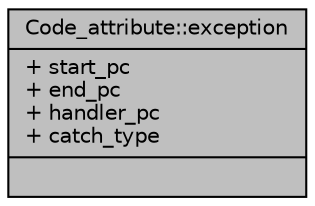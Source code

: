 digraph "Code_attribute::exception"
{
  bgcolor="transparent";
  edge [fontname="Helvetica",fontsize="10",labelfontname="Helvetica",labelfontsize="10"];
  node [fontname="Helvetica",fontsize="10",shape=record];
  Node1 [label="{Code_attribute::exception\n|+ start_pc\l+ end_pc\l+ handler_pc\l+ catch_type\l|}",height=0.2,width=0.4,color="black", fillcolor="grey75", style="filled", fontcolor="black"];
}
